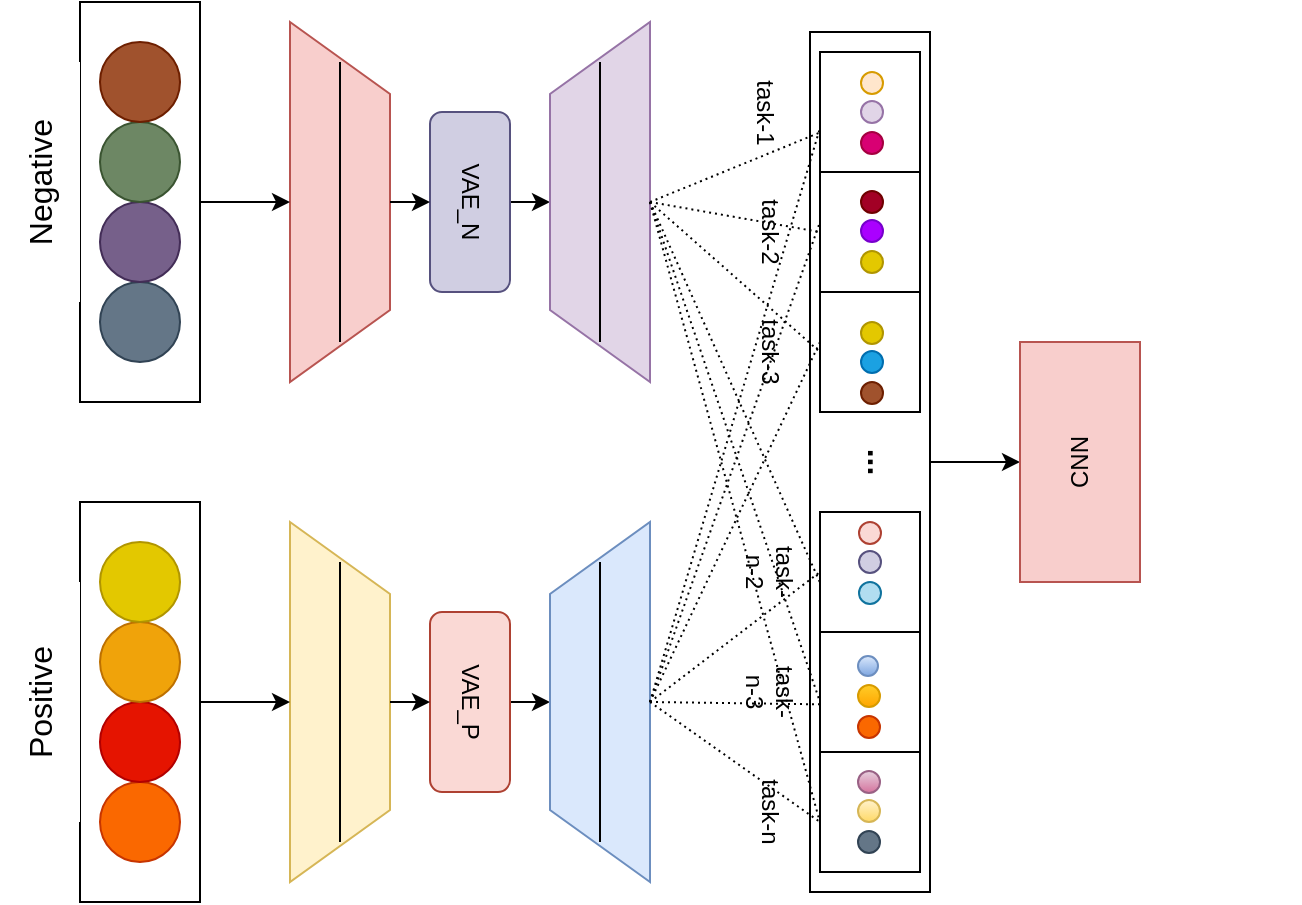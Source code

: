 <mxfile version="12.1.1" type="github" pages="1"><diagram id="CHhvrfTfO5NMeSII0Lua" name="Page-1"><mxGraphModel dx="1408" dy="819" grid="1" gridSize="10" guides="1" tooltips="1" connect="1" arrows="1" fold="1" page="1" pageScale="1" pageWidth="827" pageHeight="1169" math="0" shadow="0"><root><mxCell id="0"/><mxCell id="1" parent="0"/><mxCell id="tNX9rCzWR_ukR634oyPF-7" style="edgeStyle=orthogonalEdgeStyle;rounded=0;orthogonalLoop=1;jettySize=auto;html=1;exitX=0.5;exitY=0;exitDx=0;exitDy=0;entryX=0.5;entryY=0;entryDx=0;entryDy=0;" parent="1" source="1g0KAj4QC7h5cuI9oxlS-21" target="1g0KAj4QC7h5cuI9oxlS-76" edge="1"><mxGeometry relative="1" as="geometry"/></mxCell><mxCell id="1g0KAj4QC7h5cuI9oxlS-21" value="VAE_N" style="rounded=1;whiteSpace=wrap;html=1;rotation=90;fillColor=#d0cee2;strokeColor=#56517e;" parent="1" vertex="1"><mxGeometry x="260" y="200" width="90" height="40" as="geometry"/></mxCell><mxCell id="RDXlojw9-ZO4NyErcKgJ-1" style="edgeStyle=orthogonalEdgeStyle;rounded=0;orthogonalLoop=1;jettySize=auto;html=1;exitX=0.5;exitY=0;exitDx=0;exitDy=0;entryX=0.5;entryY=0;entryDx=0;entryDy=0;" parent="1" source="1g0KAj4QC7h5cuI9oxlS-22" target="1g0KAj4QC7h5cuI9oxlS-82" edge="1"><mxGeometry relative="1" as="geometry"/></mxCell><mxCell id="1g0KAj4QC7h5cuI9oxlS-22" value="VAE_P" style="rounded=1;whiteSpace=wrap;html=1;rotation=90;fillColor=#fad9d5;strokeColor=#ae4132;" parent="1" vertex="1"><mxGeometry x="260" y="450" width="90" height="40" as="geometry"/></mxCell><mxCell id="1g0KAj4QC7h5cuI9oxlS-53" value="" style="group;rotation=-90;" parent="1" vertex="1" connectable="0"><mxGeometry x="150" y="445" width="180" height="50" as="geometry"/></mxCell><mxCell id="1g0KAj4QC7h5cuI9oxlS-54" value="" style="shape=trapezoid;perimeter=trapezoidPerimeter;whiteSpace=wrap;html=1;rotation=-270;fillColor=#fff2cc;strokeColor=#d6b656;" parent="1g0KAj4QC7h5cuI9oxlS-53" vertex="1"><mxGeometry width="180" height="50" as="geometry"/></mxCell><mxCell id="1g0KAj4QC7h5cuI9oxlS-55" value="" style="line;html=1;perimeter=backbonePerimeter;points=[];outlineConnect=0;strokeColor=#000000;verticalAlign=middle;rounded=1;fontSize=11;endArrow=none;strokeWidth=1;rotation=-90;" parent="1g0KAj4QC7h5cuI9oxlS-53" vertex="1"><mxGeometry x="20" y="20" width="140" height="10" as="geometry"/></mxCell><mxCell id="1g0KAj4QC7h5cuI9oxlS-65" value="" style="group;rotation=-90;" parent="1" vertex="1" connectable="0"><mxGeometry x="20" y="420" width="200" height="100" as="geometry"/></mxCell><mxCell id="1g0KAj4QC7h5cuI9oxlS-12" value="" style="group;rotation=-90;" parent="1g0KAj4QC7h5cuI9oxlS-65" vertex="1" connectable="0"><mxGeometry x="20" y="20" width="200" height="60" as="geometry"/></mxCell><mxCell id="1g0KAj4QC7h5cuI9oxlS-13" value="" style="rounded=0;whiteSpace=wrap;html=1;rotation=-90;" parent="1g0KAj4QC7h5cuI9oxlS-12" vertex="1"><mxGeometry width="200" height="60" as="geometry"/></mxCell><mxCell id="1g0KAj4QC7h5cuI9oxlS-14" value="" style="ellipse;whiteSpace=wrap;html=1;aspect=fixed;fillColor=#fa6800;strokeColor=#C73500;fontColor=#ffffff;rotation=-90;" parent="1g0KAj4QC7h5cuI9oxlS-12" vertex="1"><mxGeometry x="80" y="70" width="40" height="40" as="geometry"/></mxCell><mxCell id="1g0KAj4QC7h5cuI9oxlS-15" value="" style="ellipse;whiteSpace=wrap;html=1;aspect=fixed;fillColor=#e51400;strokeColor=#B20000;fontColor=#ffffff;rotation=-90;" parent="1g0KAj4QC7h5cuI9oxlS-12" vertex="1"><mxGeometry x="80" y="30" width="40" height="40" as="geometry"/></mxCell><mxCell id="1g0KAj4QC7h5cuI9oxlS-16" value="" style="ellipse;whiteSpace=wrap;html=1;aspect=fixed;fillColor=#f0a30a;strokeColor=#BD7000;fontColor=#ffffff;rotation=-90;" parent="1g0KAj4QC7h5cuI9oxlS-12" vertex="1"><mxGeometry x="80" y="-10" width="40" height="40" as="geometry"/></mxCell><mxCell id="1g0KAj4QC7h5cuI9oxlS-17" value="" style="ellipse;whiteSpace=wrap;html=1;aspect=fixed;fillColor=#e3c800;strokeColor=#B09500;fontColor=#ffffff;rotation=-90;" parent="1g0KAj4QC7h5cuI9oxlS-12" vertex="1"><mxGeometry x="80" y="-50" width="40" height="40" as="geometry"/></mxCell><mxCell id="1g0KAj4QC7h5cuI9oxlS-18" value="&lt;font style=&quot;font-size: 16px&quot;&gt;Positive&lt;/font&gt;" style="rounded=0;whiteSpace=wrap;html=1;strokeColor=none;rotation=-90;" parent="1g0KAj4QC7h5cuI9oxlS-65" vertex="1"><mxGeometry x="10" y="30" width="120" height="40" as="geometry"/></mxCell><mxCell id="1g0KAj4QC7h5cuI9oxlS-66" value="" style="group;rotation=-90;" parent="1" vertex="1" connectable="0"><mxGeometry x="20" y="170" width="200" height="100" as="geometry"/></mxCell><mxCell id="1g0KAj4QC7h5cuI9oxlS-8" value="" style="group;rotation=-90;" parent="1g0KAj4QC7h5cuI9oxlS-66" vertex="1" connectable="0"><mxGeometry x="20" y="20" width="200" height="60" as="geometry"/></mxCell><mxCell id="1g0KAj4QC7h5cuI9oxlS-1" value="" style="rounded=0;whiteSpace=wrap;html=1;rotation=-90;" parent="1g0KAj4QC7h5cuI9oxlS-8" vertex="1"><mxGeometry width="200" height="60" as="geometry"/></mxCell><mxCell id="1g0KAj4QC7h5cuI9oxlS-4" value="" style="ellipse;whiteSpace=wrap;html=1;aspect=fixed;fillColor=#647687;strokeColor=#314354;fontColor=#ffffff;rotation=-90;" parent="1g0KAj4QC7h5cuI9oxlS-8" vertex="1"><mxGeometry x="80" y="70" width="40" height="40" as="geometry"/></mxCell><mxCell id="1g0KAj4QC7h5cuI9oxlS-5" value="" style="ellipse;whiteSpace=wrap;html=1;aspect=fixed;fillColor=#76608a;strokeColor=#432D57;fontColor=#ffffff;rotation=-90;" parent="1g0KAj4QC7h5cuI9oxlS-8" vertex="1"><mxGeometry x="80" y="30" width="40" height="40" as="geometry"/></mxCell><mxCell id="1g0KAj4QC7h5cuI9oxlS-6" value="" style="ellipse;whiteSpace=wrap;html=1;aspect=fixed;fillColor=#6d8764;strokeColor=#3A5431;fontColor=#ffffff;rotation=-90;" parent="1g0KAj4QC7h5cuI9oxlS-8" vertex="1"><mxGeometry x="80" y="-10" width="40" height="40" as="geometry"/></mxCell><mxCell id="1g0KAj4QC7h5cuI9oxlS-7" value="" style="ellipse;whiteSpace=wrap;html=1;aspect=fixed;fillColor=#a0522d;strokeColor=#6D1F00;fontColor=#ffffff;rotation=-90;" parent="1g0KAj4QC7h5cuI9oxlS-8" vertex="1"><mxGeometry x="80" y="-50" width="40" height="40" as="geometry"/></mxCell><mxCell id="1g0KAj4QC7h5cuI9oxlS-19" value="&lt;font style=&quot;font-size: 16px&quot;&gt;Negative&lt;/font&gt;" style="rounded=0;whiteSpace=wrap;html=1;strokeColor=none;rotation=-90;" parent="1g0KAj4QC7h5cuI9oxlS-66" vertex="1"><mxGeometry x="10" y="20" width="120" height="40" as="geometry"/></mxCell><mxCell id="1g0KAj4QC7h5cuI9oxlS-69" value="" style="group;rotation=90;fillColor=none;strokeColor=none;fontColor=#ffffff;" parent="1" vertex="1" connectable="0"><mxGeometry x="150" y="195" width="180" height="50" as="geometry"/></mxCell><mxCell id="1g0KAj4QC7h5cuI9oxlS-50" value="" style="group;rotation=-90;" parent="1g0KAj4QC7h5cuI9oxlS-69" vertex="1" connectable="0"><mxGeometry width="180" height="50" as="geometry"/></mxCell><mxCell id="1g0KAj4QC7h5cuI9oxlS-51" value="" style="shape=trapezoid;perimeter=trapezoidPerimeter;whiteSpace=wrap;html=1;rotation=-270;fillColor=#f8cecc;strokeColor=#b85450;" parent="1g0KAj4QC7h5cuI9oxlS-50" vertex="1"><mxGeometry width="180" height="50" as="geometry"/></mxCell><mxCell id="1g0KAj4QC7h5cuI9oxlS-52" value="" style="line;html=1;perimeter=backbonePerimeter;points=[];outlineConnect=0;strokeColor=#000000;verticalAlign=middle;rounded=1;fontSize=11;endArrow=none;strokeWidth=1;rotation=-90;" parent="1g0KAj4QC7h5cuI9oxlS-50" vertex="1"><mxGeometry x="20" y="20" width="140" height="10" as="geometry"/></mxCell><mxCell id="1g0KAj4QC7h5cuI9oxlS-74" value="" style="group;rotation=-90;" parent="1" vertex="1" connectable="0"><mxGeometry x="280" y="195" width="180" height="50" as="geometry"/></mxCell><mxCell id="1g0KAj4QC7h5cuI9oxlS-75" value="" style="group;rotation=-270;" parent="1g0KAj4QC7h5cuI9oxlS-74" vertex="1" connectable="0"><mxGeometry width="180" height="50" as="geometry"/></mxCell><mxCell id="1g0KAj4QC7h5cuI9oxlS-76" value="" style="shape=trapezoid;perimeter=trapezoidPerimeter;whiteSpace=wrap;html=1;rotation=-450;fillColor=#e1d5e7;strokeColor=#9673a6;" parent="1g0KAj4QC7h5cuI9oxlS-75" vertex="1"><mxGeometry width="180" height="50" as="geometry"/></mxCell><mxCell id="1g0KAj4QC7h5cuI9oxlS-77" value="" style="line;html=1;perimeter=backbonePerimeter;points=[];outlineConnect=0;strokeColor=#000000;verticalAlign=middle;rounded=1;fontSize=11;endArrow=none;strokeWidth=1;rotation=-270;" parent="1g0KAj4QC7h5cuI9oxlS-75" vertex="1"><mxGeometry x="20" y="20" width="140" height="10" as="geometry"/></mxCell><mxCell id="tNX9rCzWR_ukR634oyPF-2" style="edgeStyle=orthogonalEdgeStyle;rounded=0;orthogonalLoop=1;jettySize=auto;html=1;exitX=0.5;exitY=1;exitDx=0;exitDy=0;entryX=0.5;entryY=1;entryDx=0;entryDy=0;" parent="1" source="1g0KAj4QC7h5cuI9oxlS-1" target="1g0KAj4QC7h5cuI9oxlS-51" edge="1"><mxGeometry relative="1" as="geometry"/></mxCell><mxCell id="tNX9rCzWR_ukR634oyPF-3" style="edgeStyle=orthogonalEdgeStyle;rounded=0;orthogonalLoop=1;jettySize=auto;html=1;exitX=0.5;exitY=1;exitDx=0;exitDy=0;entryX=0.5;entryY=1;entryDx=0;entryDy=0;" parent="1" source="1g0KAj4QC7h5cuI9oxlS-13" target="1g0KAj4QC7h5cuI9oxlS-54" edge="1"><mxGeometry relative="1" as="geometry"/></mxCell><mxCell id="tNX9rCzWR_ukR634oyPF-4" style="edgeStyle=orthogonalEdgeStyle;rounded=0;orthogonalLoop=1;jettySize=auto;html=1;exitX=0.5;exitY=0;exitDx=0;exitDy=0;entryX=0.5;entryY=1;entryDx=0;entryDy=0;" parent="1" source="1g0KAj4QC7h5cuI9oxlS-54" target="1g0KAj4QC7h5cuI9oxlS-22" edge="1"><mxGeometry relative="1" as="geometry"/></mxCell><mxCell id="tNX9rCzWR_ukR634oyPF-5" style="edgeStyle=orthogonalEdgeStyle;rounded=0;orthogonalLoop=1;jettySize=auto;html=1;exitX=0.5;exitY=0;exitDx=0;exitDy=0;entryX=0.5;entryY=1;entryDx=0;entryDy=0;" parent="1" source="1g0KAj4QC7h5cuI9oxlS-51" target="1g0KAj4QC7h5cuI9oxlS-21" edge="1"><mxGeometry relative="1" as="geometry"/></mxCell><mxCell id="tNX9rCzWR_ukR634oyPF-81" value="" style="group" parent="1" vertex="1" connectable="0"><mxGeometry x="290" y="150" width="430" height="400" as="geometry"/></mxCell><mxCell id="jlvy8YIj48uMa1IN1Ydb-1" style="edgeStyle=orthogonalEdgeStyle;rounded=0;orthogonalLoop=1;jettySize=auto;html=1;exitX=0.5;exitY=0;exitDx=0;exitDy=0;entryX=0.5;entryY=0;entryDx=0;entryDy=0;" parent="tNX9rCzWR_ukR634oyPF-81" source="tNX9rCzWR_ukR634oyPF-8" target="RDXlojw9-ZO4NyErcKgJ-2" edge="1"><mxGeometry relative="1" as="geometry"/></mxCell><mxCell id="tNX9rCzWR_ukR634oyPF-8" value="" style="rounded=0;whiteSpace=wrap;html=1;rotation=90;" parent="tNX9rCzWR_ukR634oyPF-81" vertex="1"><mxGeometry y="170" width="430" height="60" as="geometry"/></mxCell><mxCell id="tNX9rCzWR_ukR634oyPF-9" value="" style="rounded=0;whiteSpace=wrap;html=1;rotation=90;" parent="tNX9rCzWR_ukR634oyPF-81" vertex="1"><mxGeometry x="185" width="60" height="50" as="geometry"/></mxCell><mxCell id="tNX9rCzWR_ukR634oyPF-10" value="" style="rounded=0;whiteSpace=wrap;html=1;rotation=90;" parent="tNX9rCzWR_ukR634oyPF-81" vertex="1"><mxGeometry x="185" y="290" width="60" height="50" as="geometry"/></mxCell><mxCell id="tNX9rCzWR_ukR634oyPF-11" value="" style="rounded=0;whiteSpace=wrap;html=1;rotation=90;" parent="tNX9rCzWR_ukR634oyPF-81" vertex="1"><mxGeometry x="185" y="230" width="60" height="50" as="geometry"/></mxCell><mxCell id="tNX9rCzWR_ukR634oyPF-12" value="" style="rounded=0;whiteSpace=wrap;html=1;rotation=90;" parent="tNX9rCzWR_ukR634oyPF-81" vertex="1"><mxGeometry x="185" y="120" width="60" height="50" as="geometry"/></mxCell><mxCell id="tNX9rCzWR_ukR634oyPF-13" value="" style="rounded=0;whiteSpace=wrap;html=1;rotation=90;" parent="tNX9rCzWR_ukR634oyPF-81" vertex="1"><mxGeometry x="185" y="60" width="60" height="50" as="geometry"/></mxCell><mxCell id="tNX9rCzWR_ukR634oyPF-15" value="" style="rounded=0;whiteSpace=wrap;html=1;rotation=90;" parent="tNX9rCzWR_ukR634oyPF-81" vertex="1"><mxGeometry x="185" y="350" width="60" height="50" as="geometry"/></mxCell><mxCell id="tNX9rCzWR_ukR634oyPF-16" value="&lt;font style=&quot;font-size: 16px&quot;&gt;&lt;b&gt;...&lt;/b&gt;&lt;/font&gt;" style="whiteSpace=wrap;html=1;aspect=fixed;rotation=90;strokeColor=none;" parent="tNX9rCzWR_ukR634oyPF-81" vertex="1"><mxGeometry x="215" y="195" width="10" height="10" as="geometry"/></mxCell><mxCell id="tNX9rCzWR_ukR634oyPF-17" value="task-1" style="rounded=0;whiteSpace=wrap;html=1;strokeColor=none;rotation=90;" parent="tNX9rCzWR_ukR634oyPF-81" vertex="1"><mxGeometry x="143" y="18" width="40" height="15" as="geometry"/></mxCell><mxCell id="tNX9rCzWR_ukR634oyPF-18" value="task-2" style="rounded=0;whiteSpace=wrap;html=1;strokeColor=none;rotation=90;" parent="tNX9rCzWR_ukR634oyPF-81" vertex="1"><mxGeometry x="145" y="75" width="40" height="20" as="geometry"/></mxCell><mxCell id="tNX9rCzWR_ukR634oyPF-19" value="task-&lt;br&gt;n-2" style="rounded=0;whiteSpace=wrap;html=1;strokeColor=none;rotation=90;" parent="tNX9rCzWR_ukR634oyPF-81" vertex="1"><mxGeometry x="145" y="245" width="40" height="20" as="geometry"/></mxCell><mxCell id="tNX9rCzWR_ukR634oyPF-20" value="task-&lt;br&gt;n-3" style="rounded=0;whiteSpace=wrap;html=1;strokeColor=none;rotation=90;" parent="tNX9rCzWR_ukR634oyPF-81" vertex="1"><mxGeometry x="145" y="305" width="40" height="20" as="geometry"/></mxCell><mxCell id="tNX9rCzWR_ukR634oyPF-21" value="task-n" style="rounded=0;whiteSpace=wrap;html=1;strokeColor=none;rotation=90;" parent="tNX9rCzWR_ukR634oyPF-81" vertex="1"><mxGeometry x="145" y="365" width="40" height="20" as="geometry"/></mxCell><mxCell id="tNX9rCzWR_ukR634oyPF-22" value="task-3" style="rounded=0;whiteSpace=wrap;html=1;strokeColor=none;rotation=90;" parent="tNX9rCzWR_ukR634oyPF-81" vertex="1"><mxGeometry x="145" y="135" width="40" height="20" as="geometry"/></mxCell><mxCell id="tNX9rCzWR_ukR634oyPF-57" value="" style="group" parent="tNX9rCzWR_ukR634oyPF-81" vertex="1" connectable="0"><mxGeometry x="210.5" y="130" width="11" height="41" as="geometry"/></mxCell><mxCell id="tNX9rCzWR_ukR634oyPF-58" value="" style="ellipse;whiteSpace=wrap;html=1;aspect=fixed;fillColor=#1ba1e2;strokeColor=#006EAF;fontColor=#ffffff;" parent="tNX9rCzWR_ukR634oyPF-57" vertex="1"><mxGeometry y="14.5" width="11" height="11" as="geometry"/></mxCell><mxCell id="tNX9rCzWR_ukR634oyPF-59" value="" style="ellipse;whiteSpace=wrap;html=1;aspect=fixed;fillColor=#a0522d;strokeColor=#6D1F00;fontColor=#ffffff;" parent="tNX9rCzWR_ukR634oyPF-57" vertex="1"><mxGeometry y="30" width="11" height="11" as="geometry"/></mxCell><mxCell id="tNX9rCzWR_ukR634oyPF-60" value="" style="ellipse;whiteSpace=wrap;html=1;aspect=fixed;fillColor=#e3c800;strokeColor=#B09500;fontColor=#ffffff;" parent="tNX9rCzWR_ukR634oyPF-57" vertex="1"><mxGeometry width="11" height="11" as="geometry"/></mxCell><mxCell id="tNX9rCzWR_ukR634oyPF-61" value="" style="group" parent="tNX9rCzWR_ukR634oyPF-81" vertex="1" connectable="0"><mxGeometry x="209.5" y="230" width="11" height="41" as="geometry"/></mxCell><mxCell id="tNX9rCzWR_ukR634oyPF-62" value="" style="ellipse;whiteSpace=wrap;html=1;aspect=fixed;fillColor=#d0cee2;strokeColor=#56517e;" parent="tNX9rCzWR_ukR634oyPF-61" vertex="1"><mxGeometry y="14.5" width="11" height="11" as="geometry"/></mxCell><mxCell id="tNX9rCzWR_ukR634oyPF-63" value="" style="ellipse;whiteSpace=wrap;html=1;aspect=fixed;fillColor=#b1ddf0;strokeColor=#10739e;" parent="tNX9rCzWR_ukR634oyPF-61" vertex="1"><mxGeometry y="30" width="11" height="11" as="geometry"/></mxCell><mxCell id="tNX9rCzWR_ukR634oyPF-64" value="" style="ellipse;whiteSpace=wrap;html=1;aspect=fixed;fillColor=#fad9d5;strokeColor=#ae4132;" parent="tNX9rCzWR_ukR634oyPF-61" vertex="1"><mxGeometry width="11" height="11" as="geometry"/></mxCell><mxCell id="tNX9rCzWR_ukR634oyPF-65" value="" style="group" parent="tNX9rCzWR_ukR634oyPF-81" vertex="1" connectable="0"><mxGeometry x="209" y="297" width="11" height="41" as="geometry"/></mxCell><mxCell id="tNX9rCzWR_ukR634oyPF-66" value="" style="ellipse;whiteSpace=wrap;html=1;aspect=fixed;gradientColor=#ffa500;fillColor=#ffcd28;strokeColor=#d79b00;" parent="tNX9rCzWR_ukR634oyPF-65" vertex="1"><mxGeometry y="14.5" width="11" height="11" as="geometry"/></mxCell><mxCell id="tNX9rCzWR_ukR634oyPF-67" value="" style="ellipse;whiteSpace=wrap;html=1;aspect=fixed;fillColor=#fa6800;strokeColor=#C73500;fontColor=#ffffff;" parent="tNX9rCzWR_ukR634oyPF-65" vertex="1"><mxGeometry y="30" width="11" height="11" as="geometry"/></mxCell><mxCell id="tNX9rCzWR_ukR634oyPF-68" value="" style="ellipse;whiteSpace=wrap;html=1;aspect=fixed;gradientColor=#7ea6e0;fillColor=#dae8fc;strokeColor=#6c8ebf;" parent="tNX9rCzWR_ukR634oyPF-65" vertex="1"><mxGeometry width="10" height="10" as="geometry"/></mxCell><mxCell id="tNX9rCzWR_ukR634oyPF-69" value="" style="group" parent="tNX9rCzWR_ukR634oyPF-81" vertex="1" connectable="0"><mxGeometry x="209" y="354.5" width="11" height="41" as="geometry"/></mxCell><mxCell id="tNX9rCzWR_ukR634oyPF-70" value="" style="ellipse;whiteSpace=wrap;html=1;aspect=fixed;gradientColor=#ffd966;fillColor=#fff2cc;strokeColor=#d6b656;" parent="tNX9rCzWR_ukR634oyPF-69" vertex="1"><mxGeometry y="14.5" width="11" height="11" as="geometry"/></mxCell><mxCell id="tNX9rCzWR_ukR634oyPF-71" value="" style="ellipse;whiteSpace=wrap;html=1;aspect=fixed;fillColor=#647687;strokeColor=#314354;fontColor=#ffffff;" parent="tNX9rCzWR_ukR634oyPF-69" vertex="1"><mxGeometry y="30" width="11" height="11" as="geometry"/></mxCell><mxCell id="tNX9rCzWR_ukR634oyPF-72" value="" style="ellipse;whiteSpace=wrap;html=1;aspect=fixed;gradientColor=#d5739d;fillColor=#e6d0de;strokeColor=#996185;" parent="tNX9rCzWR_ukR634oyPF-69" vertex="1"><mxGeometry width="11" height="11" as="geometry"/></mxCell><mxCell id="tNX9rCzWR_ukR634oyPF-53" value="" style="group" parent="tNX9rCzWR_ukR634oyPF-81" vertex="1" connectable="0"><mxGeometry x="210.5" y="64.5" width="11" height="41" as="geometry"/></mxCell><mxCell id="tNX9rCzWR_ukR634oyPF-54" value="" style="ellipse;whiteSpace=wrap;html=1;aspect=fixed;fillColor=#aa00ff;strokeColor=#7700CC;fontColor=#ffffff;" parent="tNX9rCzWR_ukR634oyPF-53" vertex="1"><mxGeometry y="14.5" width="11" height="11" as="geometry"/></mxCell><mxCell id="tNX9rCzWR_ukR634oyPF-55" value="" style="ellipse;whiteSpace=wrap;html=1;aspect=fixed;fillColor=#e3c800;strokeColor=#B09500;fontColor=#ffffff;" parent="tNX9rCzWR_ukR634oyPF-53" vertex="1"><mxGeometry y="30" width="11" height="11" as="geometry"/></mxCell><mxCell id="tNX9rCzWR_ukR634oyPF-56" value="" style="ellipse;whiteSpace=wrap;html=1;aspect=fixed;fillColor=#a20025;strokeColor=#6F0000;fontColor=#ffffff;" parent="tNX9rCzWR_ukR634oyPF-53" vertex="1"><mxGeometry width="11" height="11" as="geometry"/></mxCell><mxCell id="tNX9rCzWR_ukR634oyPF-48" value="" style="group" parent="tNX9rCzWR_ukR634oyPF-81" vertex="1" connectable="0"><mxGeometry x="210.5" y="5" width="11" height="41" as="geometry"/></mxCell><mxCell id="tNX9rCzWR_ukR634oyPF-34" value="" style="ellipse;whiteSpace=wrap;html=1;aspect=fixed;fillColor=#e1d5e7;strokeColor=#9673a6;" parent="tNX9rCzWR_ukR634oyPF-48" vertex="1"><mxGeometry y="14.5" width="11" height="11" as="geometry"/></mxCell><mxCell id="tNX9rCzWR_ukR634oyPF-46" value="" style="ellipse;whiteSpace=wrap;html=1;aspect=fixed;fillColor=#d80073;strokeColor=#A50040;fontColor=#ffffff;" parent="tNX9rCzWR_ukR634oyPF-48" vertex="1"><mxGeometry y="30" width="11" height="11" as="geometry"/></mxCell><mxCell id="tNX9rCzWR_ukR634oyPF-47" value="" style="ellipse;whiteSpace=wrap;html=1;aspect=fixed;fillColor=#ffe6cc;strokeColor=#d79b00;" parent="tNX9rCzWR_ukR634oyPF-48" vertex="1"><mxGeometry width="11" height="11" as="geometry"/></mxCell><mxCell id="RDXlojw9-ZO4NyErcKgJ-2" value="CNN" style="rounded=0;whiteSpace=wrap;html=1;rotation=-90;fillColor=#f8cecc;strokeColor=#b85450;" parent="tNX9rCzWR_ukR634oyPF-81" vertex="1"><mxGeometry x="260" y="170" width="120" height="60" as="geometry"/></mxCell><mxCell id="tNX9rCzWR_ukR634oyPF-82" value="" style="group" parent="1" vertex="1" connectable="0"><mxGeometry x="280" y="445" width="180" height="50" as="geometry"/></mxCell><mxCell id="1g0KAj4QC7h5cuI9oxlS-82" value="" style="shape=trapezoid;perimeter=trapezoidPerimeter;whiteSpace=wrap;html=1;rotation=-450;fillColor=#dae8fc;strokeColor=#6c8ebf;" parent="tNX9rCzWR_ukR634oyPF-82" vertex="1"><mxGeometry width="180" height="50" as="geometry"/></mxCell><mxCell id="1g0KAj4QC7h5cuI9oxlS-83" value="" style="line;html=1;perimeter=backbonePerimeter;points=[];outlineConnect=0;strokeColor=#000000;verticalAlign=middle;rounded=1;fontSize=11;endArrow=none;strokeWidth=1;rotation=-270;" parent="tNX9rCzWR_ukR634oyPF-82" vertex="1"><mxGeometry x="20" y="20" width="140" height="10" as="geometry"/></mxCell><mxCell id="tNX9rCzWR_ukR634oyPF-84" style="rounded=0;orthogonalLoop=1;jettySize=auto;html=1;exitX=0.5;exitY=1;exitDx=0;exitDy=0;dashed=1;endArrow=none;endFill=0;dashPattern=1 2;" parent="1" source="1g0KAj4QC7h5cuI9oxlS-76" target="tNX9rCzWR_ukR634oyPF-9" edge="1"><mxGeometry relative="1" as="geometry"><mxPoint x="470" y="180" as="targetPoint"/></mxGeometry></mxCell><mxCell id="tNX9rCzWR_ukR634oyPF-85" style="edgeStyle=none;rounded=0;orthogonalLoop=1;jettySize=auto;html=1;exitX=0.5;exitY=1;exitDx=0;exitDy=0;dashed=1;endArrow=none;endFill=0;dashPattern=1 2;" parent="1" source="1g0KAj4QC7h5cuI9oxlS-82" edge="1"><mxGeometry relative="1" as="geometry"><mxPoint x="480" y="183" as="targetPoint"/></mxGeometry></mxCell><mxCell id="tNX9rCzWR_ukR634oyPF-86" style="edgeStyle=none;rounded=0;orthogonalLoop=1;jettySize=auto;html=1;exitX=0.5;exitY=1;exitDx=0;exitDy=0;entryX=0.5;entryY=1;entryDx=0;entryDy=0;dashed=1;endArrow=none;endFill=0;dashPattern=1 2;" parent="1" source="1g0KAj4QC7h5cuI9oxlS-76" target="tNX9rCzWR_ukR634oyPF-13" edge="1"><mxGeometry relative="1" as="geometry"/></mxCell><mxCell id="tNX9rCzWR_ukR634oyPF-87" style="edgeStyle=none;rounded=0;orthogonalLoop=1;jettySize=auto;html=1;exitX=0.5;exitY=1;exitDx=0;exitDy=0;dashed=1;endArrow=none;endFill=0;dashPattern=1 2;" parent="1" source="1g0KAj4QC7h5cuI9oxlS-82" edge="1"><mxGeometry relative="1" as="geometry"><mxPoint x="480" y="230" as="targetPoint"/></mxGeometry></mxCell><mxCell id="tNX9rCzWR_ukR634oyPF-88" style="edgeStyle=none;rounded=0;orthogonalLoop=1;jettySize=auto;html=1;exitX=0.5;exitY=1;exitDx=0;exitDy=0;entryX=0.5;entryY=1;entryDx=0;entryDy=0;dashed=1;endArrow=none;endFill=0;dashPattern=1 2;" parent="1" source="1g0KAj4QC7h5cuI9oxlS-76" target="tNX9rCzWR_ukR634oyPF-12" edge="1"><mxGeometry relative="1" as="geometry"/></mxCell><mxCell id="tNX9rCzWR_ukR634oyPF-89" style="edgeStyle=none;rounded=0;orthogonalLoop=1;jettySize=auto;html=1;exitX=0.5;exitY=1;exitDx=0;exitDy=0;dashed=1;endArrow=none;endFill=0;dashPattern=1 2;" parent="1" source="1g0KAj4QC7h5cuI9oxlS-82" edge="1"><mxGeometry relative="1" as="geometry"><mxPoint x="480" y="290" as="targetPoint"/></mxGeometry></mxCell><mxCell id="tNX9rCzWR_ukR634oyPF-90" style="edgeStyle=none;rounded=0;orthogonalLoop=1;jettySize=auto;html=1;exitX=0.5;exitY=1;exitDx=0;exitDy=0;entryX=0.64;entryY=0.917;entryDx=0;entryDy=0;entryPerimeter=0;dashed=1;endArrow=none;endFill=0;dashPattern=1 2;" parent="1" source="1g0KAj4QC7h5cuI9oxlS-76" target="tNX9rCzWR_ukR634oyPF-8" edge="1"><mxGeometry relative="1" as="geometry"/></mxCell><mxCell id="tNX9rCzWR_ukR634oyPF-91" style="edgeStyle=none;rounded=0;orthogonalLoop=1;jettySize=auto;html=1;exitX=0.5;exitY=1;exitDx=0;exitDy=0;entryX=0.5;entryY=1;entryDx=0;entryDy=0;dashed=1;endArrow=none;endFill=0;dashPattern=1 2;" parent="1" source="1g0KAj4QC7h5cuI9oxlS-82" target="tNX9rCzWR_ukR634oyPF-11" edge="1"><mxGeometry relative="1" as="geometry"/></mxCell><mxCell id="tNX9rCzWR_ukR634oyPF-92" style="edgeStyle=none;rounded=0;orthogonalLoop=1;jettySize=auto;html=1;exitX=0.5;exitY=1;exitDx=0;exitDy=0;entryX=0.603;entryY=0.977;entryDx=0;entryDy=0;entryPerimeter=0;dashed=1;endArrow=none;endFill=0;dashPattern=1 2;" parent="1" source="1g0KAj4QC7h5cuI9oxlS-82" target="tNX9rCzWR_ukR634oyPF-10" edge="1"><mxGeometry relative="1" as="geometry"/></mxCell><mxCell id="tNX9rCzWR_ukR634oyPF-93" style="edgeStyle=none;rounded=0;orthogonalLoop=1;jettySize=auto;html=1;exitX=0.5;exitY=1;exitDx=0;exitDy=0;dashed=1;endArrow=none;endFill=0;dashPattern=1 2;" parent="1" source="1g0KAj4QC7h5cuI9oxlS-76" edge="1"><mxGeometry relative="1" as="geometry"><mxPoint x="480" y="470" as="targetPoint"/></mxGeometry></mxCell><mxCell id="tNX9rCzWR_ukR634oyPF-94" style="edgeStyle=none;rounded=0;orthogonalLoop=1;jettySize=auto;html=1;exitX=0.5;exitY=1;exitDx=0;exitDy=0;entryX=0.919;entryY=0.917;entryDx=0;entryDy=0;entryPerimeter=0;dashed=1;endArrow=none;endFill=0;dashPattern=1 2;" parent="1" source="1g0KAj4QC7h5cuI9oxlS-76" target="tNX9rCzWR_ukR634oyPF-8" edge="1"><mxGeometry relative="1" as="geometry"/></mxCell><mxCell id="tNX9rCzWR_ukR634oyPF-95" style="edgeStyle=none;rounded=0;orthogonalLoop=1;jettySize=auto;html=1;exitX=0.5;exitY=1;exitDx=0;exitDy=0;dashed=1;endArrow=none;endFill=0;dashPattern=1 2;" parent="1" source="1g0KAj4QC7h5cuI9oxlS-82" edge="1"><mxGeometry relative="1" as="geometry"><mxPoint x="480" y="530" as="targetPoint"/></mxGeometry></mxCell></root></mxGraphModel></diagram></mxfile>